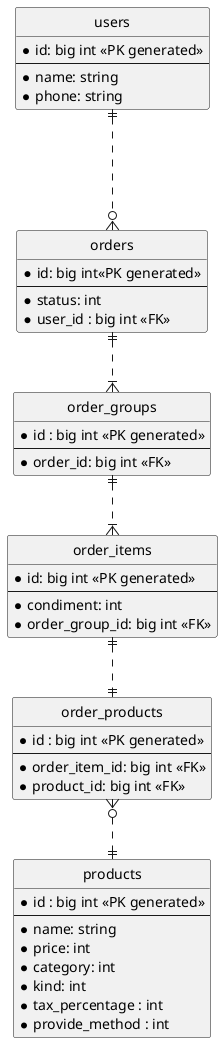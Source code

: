 @startuml
' hide the spot
hide circle

' avoid problems with angled crows feet
skinparam linetype ortho

entity "users" as e01 {
  *id: big int <<PK generated>>
  --
  *name: string
  *phone: string
}

entity "orders" as e02 {
  *id: big int<<PK generated>>
  --
  *status: int
  *user_id : big int <<FK>>
}

entity "order_groups" as e03 {
  *id : big int <<PK generated>>
  --
  *order_id: big int <<FK>>
}

entity "order_items" as e04 {
  *id: big int <<PK generated>>
  --
  *condiment: int
  *order_group_id: big int <<FK>>
}

entity "order_products" as e05 {
  *id : big int <<PK generated>>
  --
  *order_item_id: big int <<FK>>
  *product_id: big int <<FK>>
}

entity "products" as e06 {
  *id : big int <<PK generated>>
  --
  *name: string
  *price: int
  *category: int
  *kind: int
  *tax_percentage : int
  *provide_method : int
}

e01 ||...o{ e02
e02 ||..|{ e03
e03 ||..|{ e04
e04 ||..|| e05
e05 }o..|| e06
@enduml